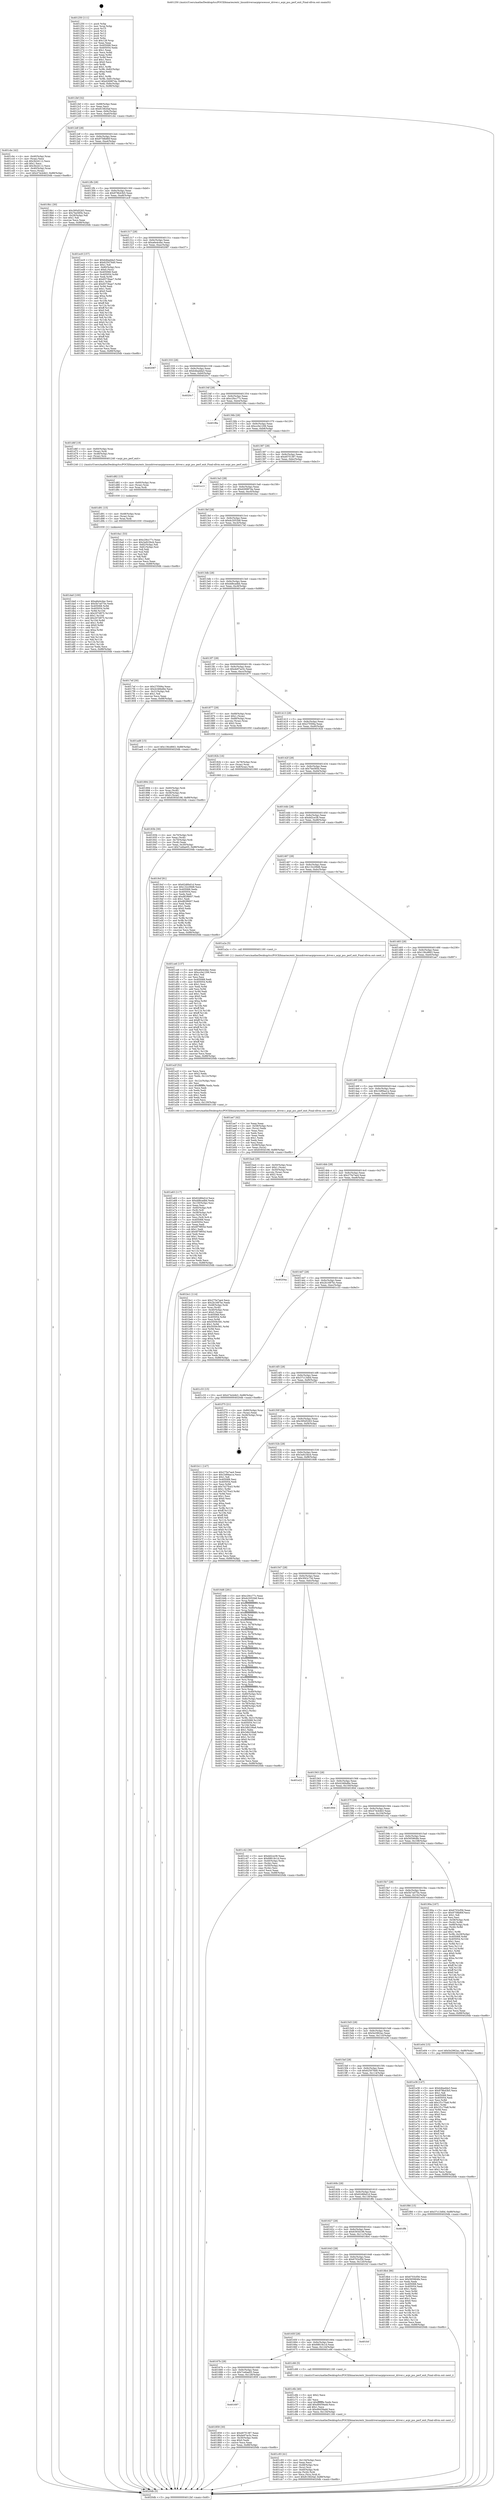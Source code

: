 digraph "0x401250" {
  label = "0x401250 (/mnt/c/Users/mathe/Desktop/tcc/POCII/binaries/extr_linuxdriversacpiprocessor_driver.c_acpi_pss_perf_exit_Final-ollvm.out::main(0))"
  labelloc = "t"
  node[shape=record]

  Entry [label="",width=0.3,height=0.3,shape=circle,fillcolor=black,style=filled]
  "0x4012bf" [label="{
     0x4012bf [32]\l
     | [instrs]\l
     &nbsp;&nbsp;0x4012bf \<+6\>: mov -0x88(%rbp),%eax\l
     &nbsp;&nbsp;0x4012c5 \<+2\>: mov %eax,%ecx\l
     &nbsp;&nbsp;0x4012c7 \<+6\>: sub $0x815820af,%ecx\l
     &nbsp;&nbsp;0x4012cd \<+6\>: mov %eax,-0x9c(%rbp)\l
     &nbsp;&nbsp;0x4012d3 \<+6\>: mov %ecx,-0xa0(%rbp)\l
     &nbsp;&nbsp;0x4012d9 \<+6\>: je 0000000000401cbc \<main+0xa6c\>\l
  }"]
  "0x401cbc" [label="{
     0x401cbc [42]\l
     | [instrs]\l
     &nbsp;&nbsp;0x401cbc \<+4\>: mov -0x40(%rbp),%rax\l
     &nbsp;&nbsp;0x401cc0 \<+2\>: mov (%rax),%ecx\l
     &nbsp;&nbsp;0x401cc2 \<+6\>: sub $0x3b2d112,%ecx\l
     &nbsp;&nbsp;0x401cc8 \<+3\>: add $0x1,%ecx\l
     &nbsp;&nbsp;0x401ccb \<+6\>: add $0x3b2d112,%ecx\l
     &nbsp;&nbsp;0x401cd1 \<+4\>: mov -0x40(%rbp),%rax\l
     &nbsp;&nbsp;0x401cd5 \<+2\>: mov %ecx,(%rax)\l
     &nbsp;&nbsp;0x401cd7 \<+10\>: movl $0x474cb4b3,-0x88(%rbp)\l
     &nbsp;&nbsp;0x401ce1 \<+5\>: jmp 00000000004020db \<main+0xe8b\>\l
  }"]
  "0x4012df" [label="{
     0x4012df [28]\l
     | [instrs]\l
     &nbsp;&nbsp;0x4012df \<+5\>: jmp 00000000004012e4 \<main+0x94\>\l
     &nbsp;&nbsp;0x4012e4 \<+6\>: mov -0x9c(%rbp),%eax\l
     &nbsp;&nbsp;0x4012ea \<+5\>: sub $0x9758b80f,%eax\l
     &nbsp;&nbsp;0x4012ef \<+6\>: mov %eax,-0xa4(%rbp)\l
     &nbsp;&nbsp;0x4012f5 \<+6\>: je 00000000004019b1 \<main+0x761\>\l
  }"]
  Exit [label="",width=0.3,height=0.3,shape=circle,fillcolor=black,style=filled,peripheries=2]
  "0x4019b1" [label="{
     0x4019b1 [30]\l
     | [instrs]\l
     &nbsp;&nbsp;0x4019b1 \<+5\>: mov $0x395d5263,%eax\l
     &nbsp;&nbsp;0x4019b6 \<+5\>: mov $0x7be585b,%ecx\l
     &nbsp;&nbsp;0x4019bb \<+3\>: mov -0x29(%rbp),%dl\l
     &nbsp;&nbsp;0x4019be \<+3\>: test $0x1,%dl\l
     &nbsp;&nbsp;0x4019c1 \<+3\>: cmovne %ecx,%eax\l
     &nbsp;&nbsp;0x4019c4 \<+6\>: mov %eax,-0x88(%rbp)\l
     &nbsp;&nbsp;0x4019ca \<+5\>: jmp 00000000004020db \<main+0xe8b\>\l
  }"]
  "0x4012fb" [label="{
     0x4012fb [28]\l
     | [instrs]\l
     &nbsp;&nbsp;0x4012fb \<+5\>: jmp 0000000000401300 \<main+0xb0\>\l
     &nbsp;&nbsp;0x401300 \<+6\>: mov -0x9c(%rbp),%eax\l
     &nbsp;&nbsp;0x401306 \<+5\>: sub $0x978b43b5,%eax\l
     &nbsp;&nbsp;0x40130b \<+6\>: mov %eax,-0xa8(%rbp)\l
     &nbsp;&nbsp;0x401311 \<+6\>: je 0000000000401ec9 \<main+0xc79\>\l
  }"]
  "0x401da0" [label="{
     0x401da0 [100]\l
     | [instrs]\l
     &nbsp;&nbsp;0x401da0 \<+5\>: mov $0xa6e4cdac,%ecx\l
     &nbsp;&nbsp;0x401da5 \<+5\>: mov $0x5b7a075e,%edx\l
     &nbsp;&nbsp;0x401daa \<+8\>: mov 0x405068,%r8d\l
     &nbsp;&nbsp;0x401db2 \<+8\>: mov 0x405054,%r9d\l
     &nbsp;&nbsp;0x401dba \<+3\>: mov %r8d,%r10d\l
     &nbsp;&nbsp;0x401dbd \<+7\>: sub $0x207d975,%r10d\l
     &nbsp;&nbsp;0x401dc4 \<+4\>: sub $0x1,%r10d\l
     &nbsp;&nbsp;0x401dc8 \<+7\>: add $0x207d975,%r10d\l
     &nbsp;&nbsp;0x401dcf \<+4\>: imul %r10d,%r8d\l
     &nbsp;&nbsp;0x401dd3 \<+4\>: and $0x1,%r8d\l
     &nbsp;&nbsp;0x401dd7 \<+4\>: cmp $0x0,%r8d\l
     &nbsp;&nbsp;0x401ddb \<+4\>: sete %r11b\l
     &nbsp;&nbsp;0x401ddf \<+4\>: cmp $0xa,%r9d\l
     &nbsp;&nbsp;0x401de3 \<+3\>: setl %bl\l
     &nbsp;&nbsp;0x401de6 \<+3\>: mov %r11b,%r14b\l
     &nbsp;&nbsp;0x401de9 \<+3\>: and %bl,%r14b\l
     &nbsp;&nbsp;0x401dec \<+3\>: xor %bl,%r11b\l
     &nbsp;&nbsp;0x401def \<+3\>: or %r11b,%r14b\l
     &nbsp;&nbsp;0x401df2 \<+4\>: test $0x1,%r14b\l
     &nbsp;&nbsp;0x401df6 \<+3\>: cmovne %edx,%ecx\l
     &nbsp;&nbsp;0x401df9 \<+6\>: mov %ecx,-0x88(%rbp)\l
     &nbsp;&nbsp;0x401dff \<+5\>: jmp 00000000004020db \<main+0xe8b\>\l
  }"]
  "0x401ec9" [label="{
     0x401ec9 [157]\l
     | [instrs]\l
     &nbsp;&nbsp;0x401ec9 \<+5\>: mov $0xb4badda3,%eax\l
     &nbsp;&nbsp;0x401ece \<+5\>: mov $0x625076d0,%ecx\l
     &nbsp;&nbsp;0x401ed3 \<+2\>: mov $0x1,%dl\l
     &nbsp;&nbsp;0x401ed5 \<+4\>: mov -0x80(%rbp),%rsi\l
     &nbsp;&nbsp;0x401ed9 \<+6\>: movl $0x0,(%rsi)\l
     &nbsp;&nbsp;0x401edf \<+7\>: mov 0x405068,%edi\l
     &nbsp;&nbsp;0x401ee6 \<+8\>: mov 0x405054,%r8d\l
     &nbsp;&nbsp;0x401eee \<+3\>: mov %edi,%r9d\l
     &nbsp;&nbsp;0x401ef1 \<+7\>: sub $0x6573bae7,%r9d\l
     &nbsp;&nbsp;0x401ef8 \<+4\>: sub $0x1,%r9d\l
     &nbsp;&nbsp;0x401efc \<+7\>: add $0x6573bae7,%r9d\l
     &nbsp;&nbsp;0x401f03 \<+4\>: imul %r9d,%edi\l
     &nbsp;&nbsp;0x401f07 \<+3\>: and $0x1,%edi\l
     &nbsp;&nbsp;0x401f0a \<+3\>: cmp $0x0,%edi\l
     &nbsp;&nbsp;0x401f0d \<+4\>: sete %r10b\l
     &nbsp;&nbsp;0x401f11 \<+4\>: cmp $0xa,%r8d\l
     &nbsp;&nbsp;0x401f15 \<+4\>: setl %r11b\l
     &nbsp;&nbsp;0x401f19 \<+3\>: mov %r10b,%bl\l
     &nbsp;&nbsp;0x401f1c \<+3\>: xor $0xff,%bl\l
     &nbsp;&nbsp;0x401f1f \<+3\>: mov %r11b,%r14b\l
     &nbsp;&nbsp;0x401f22 \<+4\>: xor $0xff,%r14b\l
     &nbsp;&nbsp;0x401f26 \<+3\>: xor $0x0,%dl\l
     &nbsp;&nbsp;0x401f29 \<+3\>: mov %bl,%r15b\l
     &nbsp;&nbsp;0x401f2c \<+4\>: and $0x0,%r15b\l
     &nbsp;&nbsp;0x401f30 \<+3\>: and %dl,%r10b\l
     &nbsp;&nbsp;0x401f33 \<+3\>: mov %r14b,%r12b\l
     &nbsp;&nbsp;0x401f36 \<+4\>: and $0x0,%r12b\l
     &nbsp;&nbsp;0x401f3a \<+3\>: and %dl,%r11b\l
     &nbsp;&nbsp;0x401f3d \<+3\>: or %r10b,%r15b\l
     &nbsp;&nbsp;0x401f40 \<+3\>: or %r11b,%r12b\l
     &nbsp;&nbsp;0x401f43 \<+3\>: xor %r12b,%r15b\l
     &nbsp;&nbsp;0x401f46 \<+3\>: or %r14b,%bl\l
     &nbsp;&nbsp;0x401f49 \<+3\>: xor $0xff,%bl\l
     &nbsp;&nbsp;0x401f4c \<+3\>: or $0x0,%dl\l
     &nbsp;&nbsp;0x401f4f \<+2\>: and %dl,%bl\l
     &nbsp;&nbsp;0x401f51 \<+3\>: or %bl,%r15b\l
     &nbsp;&nbsp;0x401f54 \<+4\>: test $0x1,%r15b\l
     &nbsp;&nbsp;0x401f58 \<+3\>: cmovne %ecx,%eax\l
     &nbsp;&nbsp;0x401f5b \<+6\>: mov %eax,-0x88(%rbp)\l
     &nbsp;&nbsp;0x401f61 \<+5\>: jmp 00000000004020db \<main+0xe8b\>\l
  }"]
  "0x401317" [label="{
     0x401317 [28]\l
     | [instrs]\l
     &nbsp;&nbsp;0x401317 \<+5\>: jmp 000000000040131c \<main+0xcc\>\l
     &nbsp;&nbsp;0x40131c \<+6\>: mov -0x9c(%rbp),%eax\l
     &nbsp;&nbsp;0x401322 \<+5\>: sub $0xa6e4cdac,%eax\l
     &nbsp;&nbsp;0x401327 \<+6\>: mov %eax,-0xac(%rbp)\l
     &nbsp;&nbsp;0x40132d \<+6\>: je 0000000000402087 \<main+0xe37\>\l
  }"]
  "0x401d91" [label="{
     0x401d91 [15]\l
     | [instrs]\l
     &nbsp;&nbsp;0x401d91 \<+4\>: mov -0x48(%rbp),%rax\l
     &nbsp;&nbsp;0x401d95 \<+3\>: mov (%rax),%rax\l
     &nbsp;&nbsp;0x401d98 \<+3\>: mov %rax,%rdi\l
     &nbsp;&nbsp;0x401d9b \<+5\>: call 0000000000401030 \<free@plt\>\l
     | [calls]\l
     &nbsp;&nbsp;0x401030 \{1\} (unknown)\l
  }"]
  "0x402087" [label="{
     0x402087\l
  }", style=dashed]
  "0x401333" [label="{
     0x401333 [28]\l
     | [instrs]\l
     &nbsp;&nbsp;0x401333 \<+5\>: jmp 0000000000401338 \<main+0xe8\>\l
     &nbsp;&nbsp;0x401338 \<+6\>: mov -0x9c(%rbp),%eax\l
     &nbsp;&nbsp;0x40133e \<+5\>: sub $0xb4badda3,%eax\l
     &nbsp;&nbsp;0x401343 \<+6\>: mov %eax,-0xb0(%rbp)\l
     &nbsp;&nbsp;0x401349 \<+6\>: je 00000000004020c7 \<main+0xe77\>\l
  }"]
  "0x401d82" [label="{
     0x401d82 [15]\l
     | [instrs]\l
     &nbsp;&nbsp;0x401d82 \<+4\>: mov -0x60(%rbp),%rax\l
     &nbsp;&nbsp;0x401d86 \<+3\>: mov (%rax),%rax\l
     &nbsp;&nbsp;0x401d89 \<+3\>: mov %rax,%rdi\l
     &nbsp;&nbsp;0x401d8c \<+5\>: call 0000000000401030 \<free@plt\>\l
     | [calls]\l
     &nbsp;&nbsp;0x401030 \{1\} (unknown)\l
  }"]
  "0x4020c7" [label="{
     0x4020c7\l
  }", style=dashed]
  "0x40134f" [label="{
     0x40134f [28]\l
     | [instrs]\l
     &nbsp;&nbsp;0x40134f \<+5\>: jmp 0000000000401354 \<main+0x104\>\l
     &nbsp;&nbsp;0x401354 \<+6\>: mov -0x9c(%rbp),%eax\l
     &nbsp;&nbsp;0x40135a \<+5\>: sub $0xc29cc77c,%eax\l
     &nbsp;&nbsp;0x40135f \<+6\>: mov %eax,-0xb4(%rbp)\l
     &nbsp;&nbsp;0x401365 \<+6\>: je 0000000000401f8a \<main+0xd3a\>\l
  }"]
  "0x401c93" [label="{
     0x401c93 [41]\l
     | [instrs]\l
     &nbsp;&nbsp;0x401c93 \<+6\>: mov -0x134(%rbp),%ecx\l
     &nbsp;&nbsp;0x401c99 \<+3\>: imul %eax,%ecx\l
     &nbsp;&nbsp;0x401c9c \<+4\>: mov -0x48(%rbp),%rsi\l
     &nbsp;&nbsp;0x401ca0 \<+3\>: mov (%rsi),%rsi\l
     &nbsp;&nbsp;0x401ca3 \<+4\>: mov -0x40(%rbp),%rdi\l
     &nbsp;&nbsp;0x401ca7 \<+3\>: movslq (%rdi),%rdi\l
     &nbsp;&nbsp;0x401caa \<+3\>: mov %ecx,(%rsi,%rdi,4)\l
     &nbsp;&nbsp;0x401cad \<+10\>: movl $0x815820af,-0x88(%rbp)\l
     &nbsp;&nbsp;0x401cb7 \<+5\>: jmp 00000000004020db \<main+0xe8b\>\l
  }"]
  "0x401f8a" [label="{
     0x401f8a\l
  }", style=dashed]
  "0x40136b" [label="{
     0x40136b [28]\l
     | [instrs]\l
     &nbsp;&nbsp;0x40136b \<+5\>: jmp 0000000000401370 \<main+0x120\>\l
     &nbsp;&nbsp;0x401370 \<+6\>: mov -0x9c(%rbp),%eax\l
     &nbsp;&nbsp;0x401376 \<+5\>: sub $0xcc0e1206,%eax\l
     &nbsp;&nbsp;0x40137b \<+6\>: mov %eax,-0xb8(%rbp)\l
     &nbsp;&nbsp;0x401381 \<+6\>: je 0000000000401d6f \<main+0xb1f\>\l
  }"]
  "0x401c6b" [label="{
     0x401c6b [40]\l
     | [instrs]\l
     &nbsp;&nbsp;0x401c6b \<+5\>: mov $0x2,%ecx\l
     &nbsp;&nbsp;0x401c70 \<+1\>: cltd\l
     &nbsp;&nbsp;0x401c71 \<+2\>: idiv %ecx\l
     &nbsp;&nbsp;0x401c73 \<+6\>: imul $0xfffffffe,%edx,%ecx\l
     &nbsp;&nbsp;0x401c79 \<+6\>: add $0xd9459add,%ecx\l
     &nbsp;&nbsp;0x401c7f \<+3\>: add $0x1,%ecx\l
     &nbsp;&nbsp;0x401c82 \<+6\>: sub $0xd9459add,%ecx\l
     &nbsp;&nbsp;0x401c88 \<+6\>: mov %ecx,-0x134(%rbp)\l
     &nbsp;&nbsp;0x401c8e \<+5\>: call 0000000000401160 \<next_i\>\l
     | [calls]\l
     &nbsp;&nbsp;0x401160 \{1\} (/mnt/c/Users/mathe/Desktop/tcc/POCII/binaries/extr_linuxdriversacpiprocessor_driver.c_acpi_pss_perf_exit_Final-ollvm.out::next_i)\l
  }"]
  "0x401d6f" [label="{
     0x401d6f [19]\l
     | [instrs]\l
     &nbsp;&nbsp;0x401d6f \<+4\>: mov -0x60(%rbp),%rax\l
     &nbsp;&nbsp;0x401d73 \<+3\>: mov (%rax),%rdi\l
     &nbsp;&nbsp;0x401d76 \<+4\>: mov -0x48(%rbp),%rax\l
     &nbsp;&nbsp;0x401d7a \<+3\>: mov (%rax),%rsi\l
     &nbsp;&nbsp;0x401d7d \<+5\>: call 0000000000401240 \<acpi_pss_perf_exit\>\l
     | [calls]\l
     &nbsp;&nbsp;0x401240 \{1\} (/mnt/c/Users/mathe/Desktop/tcc/POCII/binaries/extr_linuxdriversacpiprocessor_driver.c_acpi_pss_perf_exit_Final-ollvm.out::acpi_pss_perf_exit)\l
  }"]
  "0x401387" [label="{
     0x401387 [28]\l
     | [instrs]\l
     &nbsp;&nbsp;0x401387 \<+5\>: jmp 000000000040138c \<main+0x13c\>\l
     &nbsp;&nbsp;0x40138c \<+6\>: mov -0x9c(%rbp),%eax\l
     &nbsp;&nbsp;0x401392 \<+5\>: sub $0xd07f1387,%eax\l
     &nbsp;&nbsp;0x401397 \<+6\>: mov %eax,-0xbc(%rbp)\l
     &nbsp;&nbsp;0x40139d \<+6\>: je 0000000000401e13 \<main+0xbc3\>\l
  }"]
  "0x401bc1" [label="{
     0x401bc1 [114]\l
     | [instrs]\l
     &nbsp;&nbsp;0x401bc1 \<+5\>: mov $0x275e7ae4,%ecx\l
     &nbsp;&nbsp;0x401bc6 \<+5\>: mov $0x2b1687bc,%edx\l
     &nbsp;&nbsp;0x401bcb \<+4\>: mov -0x48(%rbp),%rdi\l
     &nbsp;&nbsp;0x401bcf \<+3\>: mov %rax,(%rdi)\l
     &nbsp;&nbsp;0x401bd2 \<+4\>: mov -0x40(%rbp),%rax\l
     &nbsp;&nbsp;0x401bd6 \<+6\>: movl $0x0,(%rax)\l
     &nbsp;&nbsp;0x401bdc \<+7\>: mov 0x405068,%esi\l
     &nbsp;&nbsp;0x401be3 \<+8\>: mov 0x405054,%r8d\l
     &nbsp;&nbsp;0x401beb \<+3\>: mov %esi,%r9d\l
     &nbsp;&nbsp;0x401bee \<+7\>: sub $0x5059c581,%r9d\l
     &nbsp;&nbsp;0x401bf5 \<+4\>: sub $0x1,%r9d\l
     &nbsp;&nbsp;0x401bf9 \<+7\>: add $0x5059c581,%r9d\l
     &nbsp;&nbsp;0x401c00 \<+4\>: imul %r9d,%esi\l
     &nbsp;&nbsp;0x401c04 \<+3\>: and $0x1,%esi\l
     &nbsp;&nbsp;0x401c07 \<+3\>: cmp $0x0,%esi\l
     &nbsp;&nbsp;0x401c0a \<+4\>: sete %r10b\l
     &nbsp;&nbsp;0x401c0e \<+4\>: cmp $0xa,%r8d\l
     &nbsp;&nbsp;0x401c12 \<+4\>: setl %r11b\l
     &nbsp;&nbsp;0x401c16 \<+3\>: mov %r10b,%bl\l
     &nbsp;&nbsp;0x401c19 \<+3\>: and %r11b,%bl\l
     &nbsp;&nbsp;0x401c1c \<+3\>: xor %r11b,%r10b\l
     &nbsp;&nbsp;0x401c1f \<+3\>: or %r10b,%bl\l
     &nbsp;&nbsp;0x401c22 \<+3\>: test $0x1,%bl\l
     &nbsp;&nbsp;0x401c25 \<+3\>: cmovne %edx,%ecx\l
     &nbsp;&nbsp;0x401c28 \<+6\>: mov %ecx,-0x88(%rbp)\l
     &nbsp;&nbsp;0x401c2e \<+5\>: jmp 00000000004020db \<main+0xe8b\>\l
  }"]
  "0x401e13" [label="{
     0x401e13\l
  }", style=dashed]
  "0x4013a3" [label="{
     0x4013a3 [28]\l
     | [instrs]\l
     &nbsp;&nbsp;0x4013a3 \<+5\>: jmp 00000000004013a8 \<main+0x158\>\l
     &nbsp;&nbsp;0x4013a8 \<+6\>: mov -0x9c(%rbp),%eax\l
     &nbsp;&nbsp;0x4013ae \<+5\>: sub $0xd26987da,%eax\l
     &nbsp;&nbsp;0x4013b3 \<+6\>: mov %eax,-0xc0(%rbp)\l
     &nbsp;&nbsp;0x4013b9 \<+6\>: je 00000000004016a1 \<main+0x451\>\l
  }"]
  "0x401a63" [label="{
     0x401a63 [117]\l
     | [instrs]\l
     &nbsp;&nbsp;0x401a63 \<+5\>: mov $0x62d6bd1d,%ecx\l
     &nbsp;&nbsp;0x401a68 \<+5\>: mov $0xdd8cadbb,%edx\l
     &nbsp;&nbsp;0x401a6d \<+6\>: mov -0x130(%rbp),%esi\l
     &nbsp;&nbsp;0x401a73 \<+3\>: imul %eax,%esi\l
     &nbsp;&nbsp;0x401a76 \<+4\>: mov -0x60(%rbp),%r8\l
     &nbsp;&nbsp;0x401a7a \<+3\>: mov (%r8),%r8\l
     &nbsp;&nbsp;0x401a7d \<+4\>: mov -0x58(%rbp),%r9\l
     &nbsp;&nbsp;0x401a81 \<+3\>: movslq (%r9),%r9\l
     &nbsp;&nbsp;0x401a84 \<+4\>: mov %esi,(%r8,%r9,4)\l
     &nbsp;&nbsp;0x401a88 \<+7\>: mov 0x405068,%eax\l
     &nbsp;&nbsp;0x401a8f \<+7\>: mov 0x405054,%esi\l
     &nbsp;&nbsp;0x401a96 \<+2\>: mov %eax,%edi\l
     &nbsp;&nbsp;0x401a98 \<+6\>: sub $0x6f79f05d,%edi\l
     &nbsp;&nbsp;0x401a9e \<+3\>: sub $0x1,%edi\l
     &nbsp;&nbsp;0x401aa1 \<+6\>: add $0x6f79f05d,%edi\l
     &nbsp;&nbsp;0x401aa7 \<+3\>: imul %edi,%eax\l
     &nbsp;&nbsp;0x401aaa \<+3\>: and $0x1,%eax\l
     &nbsp;&nbsp;0x401aad \<+3\>: cmp $0x0,%eax\l
     &nbsp;&nbsp;0x401ab0 \<+4\>: sete %r10b\l
     &nbsp;&nbsp;0x401ab4 \<+3\>: cmp $0xa,%esi\l
     &nbsp;&nbsp;0x401ab7 \<+4\>: setl %r11b\l
     &nbsp;&nbsp;0x401abb \<+3\>: mov %r10b,%bl\l
     &nbsp;&nbsp;0x401abe \<+3\>: and %r11b,%bl\l
     &nbsp;&nbsp;0x401ac1 \<+3\>: xor %r11b,%r10b\l
     &nbsp;&nbsp;0x401ac4 \<+3\>: or %r10b,%bl\l
     &nbsp;&nbsp;0x401ac7 \<+3\>: test $0x1,%bl\l
     &nbsp;&nbsp;0x401aca \<+3\>: cmovne %edx,%ecx\l
     &nbsp;&nbsp;0x401acd \<+6\>: mov %ecx,-0x88(%rbp)\l
     &nbsp;&nbsp;0x401ad3 \<+5\>: jmp 00000000004020db \<main+0xe8b\>\l
  }"]
  "0x4016a1" [label="{
     0x4016a1 [53]\l
     | [instrs]\l
     &nbsp;&nbsp;0x4016a1 \<+5\>: mov $0xc29cc77c,%eax\l
     &nbsp;&nbsp;0x4016a6 \<+5\>: mov $0x3a923bcb,%ecx\l
     &nbsp;&nbsp;0x4016ab \<+6\>: mov -0x82(%rbp),%dl\l
     &nbsp;&nbsp;0x4016b1 \<+7\>: mov -0x81(%rbp),%sil\l
     &nbsp;&nbsp;0x4016b8 \<+3\>: mov %dl,%dil\l
     &nbsp;&nbsp;0x4016bb \<+3\>: and %sil,%dil\l
     &nbsp;&nbsp;0x4016be \<+3\>: xor %sil,%dl\l
     &nbsp;&nbsp;0x4016c1 \<+3\>: or %dl,%dil\l
     &nbsp;&nbsp;0x4016c4 \<+4\>: test $0x1,%dil\l
     &nbsp;&nbsp;0x4016c8 \<+3\>: cmovne %ecx,%eax\l
     &nbsp;&nbsp;0x4016cb \<+6\>: mov %eax,-0x88(%rbp)\l
     &nbsp;&nbsp;0x4016d1 \<+5\>: jmp 00000000004020db \<main+0xe8b\>\l
  }"]
  "0x4013bf" [label="{
     0x4013bf [28]\l
     | [instrs]\l
     &nbsp;&nbsp;0x4013bf \<+5\>: jmp 00000000004013c4 \<main+0x174\>\l
     &nbsp;&nbsp;0x4013c4 \<+6\>: mov -0x9c(%rbp),%eax\l
     &nbsp;&nbsp;0x4013ca \<+5\>: sub $0xdc2052b8,%eax\l
     &nbsp;&nbsp;0x4013cf \<+6\>: mov %eax,-0xc4(%rbp)\l
     &nbsp;&nbsp;0x4013d5 \<+6\>: je 00000000004017ef \<main+0x59f\>\l
  }"]
  "0x4020db" [label="{
     0x4020db [5]\l
     | [instrs]\l
     &nbsp;&nbsp;0x4020db \<+5\>: jmp 00000000004012bf \<main+0x6f\>\l
  }"]
  "0x401250" [label="{
     0x401250 [111]\l
     | [instrs]\l
     &nbsp;&nbsp;0x401250 \<+1\>: push %rbp\l
     &nbsp;&nbsp;0x401251 \<+3\>: mov %rsp,%rbp\l
     &nbsp;&nbsp;0x401254 \<+2\>: push %r15\l
     &nbsp;&nbsp;0x401256 \<+2\>: push %r14\l
     &nbsp;&nbsp;0x401258 \<+2\>: push %r13\l
     &nbsp;&nbsp;0x40125a \<+2\>: push %r12\l
     &nbsp;&nbsp;0x40125c \<+1\>: push %rbx\l
     &nbsp;&nbsp;0x40125d \<+7\>: sub $0x128,%rsp\l
     &nbsp;&nbsp;0x401264 \<+2\>: xor %eax,%eax\l
     &nbsp;&nbsp;0x401266 \<+7\>: mov 0x405068,%ecx\l
     &nbsp;&nbsp;0x40126d \<+7\>: mov 0x405054,%edx\l
     &nbsp;&nbsp;0x401274 \<+3\>: sub $0x1,%eax\l
     &nbsp;&nbsp;0x401277 \<+3\>: mov %ecx,%r8d\l
     &nbsp;&nbsp;0x40127a \<+3\>: add %eax,%r8d\l
     &nbsp;&nbsp;0x40127d \<+4\>: imul %r8d,%ecx\l
     &nbsp;&nbsp;0x401281 \<+3\>: and $0x1,%ecx\l
     &nbsp;&nbsp;0x401284 \<+3\>: cmp $0x0,%ecx\l
     &nbsp;&nbsp;0x401287 \<+4\>: sete %r9b\l
     &nbsp;&nbsp;0x40128b \<+4\>: and $0x1,%r9b\l
     &nbsp;&nbsp;0x40128f \<+7\>: mov %r9b,-0x82(%rbp)\l
     &nbsp;&nbsp;0x401296 \<+3\>: cmp $0xa,%edx\l
     &nbsp;&nbsp;0x401299 \<+4\>: setl %r9b\l
     &nbsp;&nbsp;0x40129d \<+4\>: and $0x1,%r9b\l
     &nbsp;&nbsp;0x4012a1 \<+7\>: mov %r9b,-0x81(%rbp)\l
     &nbsp;&nbsp;0x4012a8 \<+10\>: movl $0xd26987da,-0x88(%rbp)\l
     &nbsp;&nbsp;0x4012b2 \<+6\>: mov %edi,-0x8c(%rbp)\l
     &nbsp;&nbsp;0x4012b8 \<+7\>: mov %rsi,-0x98(%rbp)\l
  }"]
  "0x401a2f" [label="{
     0x401a2f [52]\l
     | [instrs]\l
     &nbsp;&nbsp;0x401a2f \<+2\>: xor %ecx,%ecx\l
     &nbsp;&nbsp;0x401a31 \<+5\>: mov $0x2,%edx\l
     &nbsp;&nbsp;0x401a36 \<+6\>: mov %edx,-0x12c(%rbp)\l
     &nbsp;&nbsp;0x401a3c \<+1\>: cltd\l
     &nbsp;&nbsp;0x401a3d \<+6\>: mov -0x12c(%rbp),%esi\l
     &nbsp;&nbsp;0x401a43 \<+2\>: idiv %esi\l
     &nbsp;&nbsp;0x401a45 \<+6\>: imul $0xfffffffe,%edx,%edx\l
     &nbsp;&nbsp;0x401a4b \<+2\>: mov %ecx,%edi\l
     &nbsp;&nbsp;0x401a4d \<+2\>: sub %edx,%edi\l
     &nbsp;&nbsp;0x401a4f \<+2\>: mov %ecx,%edx\l
     &nbsp;&nbsp;0x401a51 \<+3\>: sub $0x1,%edx\l
     &nbsp;&nbsp;0x401a54 \<+2\>: add %edx,%edi\l
     &nbsp;&nbsp;0x401a56 \<+2\>: sub %edi,%ecx\l
     &nbsp;&nbsp;0x401a58 \<+6\>: mov %ecx,-0x130(%rbp)\l
     &nbsp;&nbsp;0x401a5e \<+5\>: call 0000000000401160 \<next_i\>\l
     | [calls]\l
     &nbsp;&nbsp;0x401160 \{1\} (/mnt/c/Users/mathe/Desktop/tcc/POCII/binaries/extr_linuxdriversacpiprocessor_driver.c_acpi_pss_perf_exit_Final-ollvm.out::next_i)\l
  }"]
  "0x4017ef" [label="{
     0x4017ef [30]\l
     | [instrs]\l
     &nbsp;&nbsp;0x4017ef \<+5\>: mov $0x27f306a,%eax\l
     &nbsp;&nbsp;0x4017f4 \<+5\>: mov $0x4246bd6e,%ecx\l
     &nbsp;&nbsp;0x4017f9 \<+3\>: mov -0x31(%rbp),%dl\l
     &nbsp;&nbsp;0x4017fc \<+3\>: test $0x1,%dl\l
     &nbsp;&nbsp;0x4017ff \<+3\>: cmovne %ecx,%eax\l
     &nbsp;&nbsp;0x401802 \<+6\>: mov %eax,-0x88(%rbp)\l
     &nbsp;&nbsp;0x401808 \<+5\>: jmp 00000000004020db \<main+0xe8b\>\l
  }"]
  "0x4013db" [label="{
     0x4013db [28]\l
     | [instrs]\l
     &nbsp;&nbsp;0x4013db \<+5\>: jmp 00000000004013e0 \<main+0x190\>\l
     &nbsp;&nbsp;0x4013e0 \<+6\>: mov -0x9c(%rbp),%eax\l
     &nbsp;&nbsp;0x4013e6 \<+5\>: sub $0xdd8cadbb,%eax\l
     &nbsp;&nbsp;0x4013eb \<+6\>: mov %eax,-0xc8(%rbp)\l
     &nbsp;&nbsp;0x4013f1 \<+6\>: je 0000000000401ad8 \<main+0x888\>\l
  }"]
  "0x401894" [label="{
     0x401894 [32]\l
     | [instrs]\l
     &nbsp;&nbsp;0x401894 \<+4\>: mov -0x60(%rbp),%rdi\l
     &nbsp;&nbsp;0x401898 \<+3\>: mov %rax,(%rdi)\l
     &nbsp;&nbsp;0x40189b \<+4\>: mov -0x58(%rbp),%rax\l
     &nbsp;&nbsp;0x40189f \<+6\>: movl $0x0,(%rax)\l
     &nbsp;&nbsp;0x4018a5 \<+10\>: movl $0x6393d196,-0x88(%rbp)\l
     &nbsp;&nbsp;0x4018af \<+5\>: jmp 00000000004020db \<main+0xe8b\>\l
  }"]
  "0x401ad8" [label="{
     0x401ad8 [15]\l
     | [instrs]\l
     &nbsp;&nbsp;0x401ad8 \<+10\>: movl $0x136cd663,-0x88(%rbp)\l
     &nbsp;&nbsp;0x401ae2 \<+5\>: jmp 00000000004020db \<main+0xe8b\>\l
  }"]
  "0x4013f7" [label="{
     0x4013f7 [28]\l
     | [instrs]\l
     &nbsp;&nbsp;0x4013f7 \<+5\>: jmp 00000000004013fc \<main+0x1ac\>\l
     &nbsp;&nbsp;0x4013fc \<+6\>: mov -0x9c(%rbp),%eax\l
     &nbsp;&nbsp;0x401402 \<+5\>: sub $0xde97ac5c,%eax\l
     &nbsp;&nbsp;0x401407 \<+6\>: mov %eax,-0xcc(%rbp)\l
     &nbsp;&nbsp;0x40140d \<+6\>: je 0000000000401877 \<main+0x627\>\l
  }"]
  "0x401697" [label="{
     0x401697\l
  }", style=dashed]
  "0x401877" [label="{
     0x401877 [29]\l
     | [instrs]\l
     &nbsp;&nbsp;0x401877 \<+4\>: mov -0x68(%rbp),%rax\l
     &nbsp;&nbsp;0x40187b \<+6\>: movl $0x1,(%rax)\l
     &nbsp;&nbsp;0x401881 \<+4\>: mov -0x68(%rbp),%rax\l
     &nbsp;&nbsp;0x401885 \<+3\>: movslq (%rax),%rax\l
     &nbsp;&nbsp;0x401888 \<+4\>: shl $0x2,%rax\l
     &nbsp;&nbsp;0x40188c \<+3\>: mov %rax,%rdi\l
     &nbsp;&nbsp;0x40188f \<+5\>: call 0000000000401050 \<malloc@plt\>\l
     | [calls]\l
     &nbsp;&nbsp;0x401050 \{1\} (unknown)\l
  }"]
  "0x401413" [label="{
     0x401413 [28]\l
     | [instrs]\l
     &nbsp;&nbsp;0x401413 \<+5\>: jmp 0000000000401418 \<main+0x1c8\>\l
     &nbsp;&nbsp;0x401418 \<+6\>: mov -0x9c(%rbp),%eax\l
     &nbsp;&nbsp;0x40141e \<+5\>: sub $0x27f306a,%eax\l
     &nbsp;&nbsp;0x401423 \<+6\>: mov %eax,-0xd0(%rbp)\l
     &nbsp;&nbsp;0x401429 \<+6\>: je 000000000040182b \<main+0x5db\>\l
  }"]
  "0x401859" [label="{
     0x401859 [30]\l
     | [instrs]\l
     &nbsp;&nbsp;0x401859 \<+5\>: mov $0xd07f1387,%eax\l
     &nbsp;&nbsp;0x40185e \<+5\>: mov $0xde97ac5c,%ecx\l
     &nbsp;&nbsp;0x401863 \<+3\>: mov -0x30(%rbp),%edx\l
     &nbsp;&nbsp;0x401866 \<+3\>: cmp $0x0,%edx\l
     &nbsp;&nbsp;0x401869 \<+3\>: cmove %ecx,%eax\l
     &nbsp;&nbsp;0x40186c \<+6\>: mov %eax,-0x88(%rbp)\l
     &nbsp;&nbsp;0x401872 \<+5\>: jmp 00000000004020db \<main+0xe8b\>\l
  }"]
  "0x40182b" [label="{
     0x40182b [16]\l
     | [instrs]\l
     &nbsp;&nbsp;0x40182b \<+4\>: mov -0x78(%rbp),%rax\l
     &nbsp;&nbsp;0x40182f \<+3\>: mov (%rax),%rax\l
     &nbsp;&nbsp;0x401832 \<+4\>: mov 0x8(%rax),%rdi\l
     &nbsp;&nbsp;0x401836 \<+5\>: call 0000000000401060 \<atoi@plt\>\l
     | [calls]\l
     &nbsp;&nbsp;0x401060 \{1\} (unknown)\l
  }"]
  "0x40142f" [label="{
     0x40142f [28]\l
     | [instrs]\l
     &nbsp;&nbsp;0x40142f \<+5\>: jmp 0000000000401434 \<main+0x1e4\>\l
     &nbsp;&nbsp;0x401434 \<+6\>: mov -0x9c(%rbp),%eax\l
     &nbsp;&nbsp;0x40143a \<+5\>: sub $0x7be585b,%eax\l
     &nbsp;&nbsp;0x40143f \<+6\>: mov %eax,-0xd4(%rbp)\l
     &nbsp;&nbsp;0x401445 \<+6\>: je 00000000004019cf \<main+0x77f\>\l
  }"]
  "0x40167b" [label="{
     0x40167b [28]\l
     | [instrs]\l
     &nbsp;&nbsp;0x40167b \<+5\>: jmp 0000000000401680 \<main+0x430\>\l
     &nbsp;&nbsp;0x401680 \<+6\>: mov -0x9c(%rbp),%eax\l
     &nbsp;&nbsp;0x401686 \<+5\>: sub $0x7ce6ae05,%eax\l
     &nbsp;&nbsp;0x40168b \<+6\>: mov %eax,-0x128(%rbp)\l
     &nbsp;&nbsp;0x401691 \<+6\>: je 0000000000401859 \<main+0x609\>\l
  }"]
  "0x4019cf" [label="{
     0x4019cf [91]\l
     | [instrs]\l
     &nbsp;&nbsp;0x4019cf \<+5\>: mov $0x62d6bd1d,%eax\l
     &nbsp;&nbsp;0x4019d4 \<+5\>: mov $0x132c09d8,%ecx\l
     &nbsp;&nbsp;0x4019d9 \<+7\>: mov 0x405068,%edx\l
     &nbsp;&nbsp;0x4019e0 \<+7\>: mov 0x405054,%esi\l
     &nbsp;&nbsp;0x4019e7 \<+2\>: mov %edx,%edi\l
     &nbsp;&nbsp;0x4019e9 \<+6\>: add $0xd82f6607,%edi\l
     &nbsp;&nbsp;0x4019ef \<+3\>: sub $0x1,%edi\l
     &nbsp;&nbsp;0x4019f2 \<+6\>: sub $0xd82f6607,%edi\l
     &nbsp;&nbsp;0x4019f8 \<+3\>: imul %edi,%edx\l
     &nbsp;&nbsp;0x4019fb \<+3\>: and $0x1,%edx\l
     &nbsp;&nbsp;0x4019fe \<+3\>: cmp $0x0,%edx\l
     &nbsp;&nbsp;0x401a01 \<+4\>: sete %r8b\l
     &nbsp;&nbsp;0x401a05 \<+3\>: cmp $0xa,%esi\l
     &nbsp;&nbsp;0x401a08 \<+4\>: setl %r9b\l
     &nbsp;&nbsp;0x401a0c \<+3\>: mov %r8b,%r10b\l
     &nbsp;&nbsp;0x401a0f \<+3\>: and %r9b,%r10b\l
     &nbsp;&nbsp;0x401a12 \<+3\>: xor %r9b,%r8b\l
     &nbsp;&nbsp;0x401a15 \<+3\>: or %r8b,%r10b\l
     &nbsp;&nbsp;0x401a18 \<+4\>: test $0x1,%r10b\l
     &nbsp;&nbsp;0x401a1c \<+3\>: cmovne %ecx,%eax\l
     &nbsp;&nbsp;0x401a1f \<+6\>: mov %eax,-0x88(%rbp)\l
     &nbsp;&nbsp;0x401a25 \<+5\>: jmp 00000000004020db \<main+0xe8b\>\l
  }"]
  "0x40144b" [label="{
     0x40144b [28]\l
     | [instrs]\l
     &nbsp;&nbsp;0x40144b \<+5\>: jmp 0000000000401450 \<main+0x200\>\l
     &nbsp;&nbsp;0x401450 \<+6\>: mov -0x9c(%rbp),%eax\l
     &nbsp;&nbsp;0x401456 \<+5\>: sub $0xdd2ce38,%eax\l
     &nbsp;&nbsp;0x40145b \<+6\>: mov %eax,-0xd8(%rbp)\l
     &nbsp;&nbsp;0x401461 \<+6\>: je 0000000000401ce6 \<main+0xa96\>\l
  }"]
  "0x401c66" [label="{
     0x401c66 [5]\l
     | [instrs]\l
     &nbsp;&nbsp;0x401c66 \<+5\>: call 0000000000401160 \<next_i\>\l
     | [calls]\l
     &nbsp;&nbsp;0x401160 \{1\} (/mnt/c/Users/mathe/Desktop/tcc/POCII/binaries/extr_linuxdriversacpiprocessor_driver.c_acpi_pss_perf_exit_Final-ollvm.out::next_i)\l
  }"]
  "0x401ce6" [label="{
     0x401ce6 [137]\l
     | [instrs]\l
     &nbsp;&nbsp;0x401ce6 \<+5\>: mov $0xa6e4cdac,%eax\l
     &nbsp;&nbsp;0x401ceb \<+5\>: mov $0xcc0e1206,%ecx\l
     &nbsp;&nbsp;0x401cf0 \<+2\>: mov $0x1,%dl\l
     &nbsp;&nbsp;0x401cf2 \<+2\>: xor %esi,%esi\l
     &nbsp;&nbsp;0x401cf4 \<+7\>: mov 0x405068,%edi\l
     &nbsp;&nbsp;0x401cfb \<+8\>: mov 0x405054,%r8d\l
     &nbsp;&nbsp;0x401d03 \<+3\>: sub $0x1,%esi\l
     &nbsp;&nbsp;0x401d06 \<+3\>: mov %edi,%r9d\l
     &nbsp;&nbsp;0x401d09 \<+3\>: add %esi,%r9d\l
     &nbsp;&nbsp;0x401d0c \<+4\>: imul %r9d,%edi\l
     &nbsp;&nbsp;0x401d10 \<+3\>: and $0x1,%edi\l
     &nbsp;&nbsp;0x401d13 \<+3\>: cmp $0x0,%edi\l
     &nbsp;&nbsp;0x401d16 \<+4\>: sete %r10b\l
     &nbsp;&nbsp;0x401d1a \<+4\>: cmp $0xa,%r8d\l
     &nbsp;&nbsp;0x401d1e \<+4\>: setl %r11b\l
     &nbsp;&nbsp;0x401d22 \<+3\>: mov %r10b,%bl\l
     &nbsp;&nbsp;0x401d25 \<+3\>: xor $0xff,%bl\l
     &nbsp;&nbsp;0x401d28 \<+3\>: mov %r11b,%r14b\l
     &nbsp;&nbsp;0x401d2b \<+4\>: xor $0xff,%r14b\l
     &nbsp;&nbsp;0x401d2f \<+3\>: xor $0x1,%dl\l
     &nbsp;&nbsp;0x401d32 \<+3\>: mov %bl,%r15b\l
     &nbsp;&nbsp;0x401d35 \<+4\>: and $0xff,%r15b\l
     &nbsp;&nbsp;0x401d39 \<+3\>: and %dl,%r10b\l
     &nbsp;&nbsp;0x401d3c \<+3\>: mov %r14b,%r12b\l
     &nbsp;&nbsp;0x401d3f \<+4\>: and $0xff,%r12b\l
     &nbsp;&nbsp;0x401d43 \<+3\>: and %dl,%r11b\l
     &nbsp;&nbsp;0x401d46 \<+3\>: or %r10b,%r15b\l
     &nbsp;&nbsp;0x401d49 \<+3\>: or %r11b,%r12b\l
     &nbsp;&nbsp;0x401d4c \<+3\>: xor %r12b,%r15b\l
     &nbsp;&nbsp;0x401d4f \<+3\>: or %r14b,%bl\l
     &nbsp;&nbsp;0x401d52 \<+3\>: xor $0xff,%bl\l
     &nbsp;&nbsp;0x401d55 \<+3\>: or $0x1,%dl\l
     &nbsp;&nbsp;0x401d58 \<+2\>: and %dl,%bl\l
     &nbsp;&nbsp;0x401d5a \<+3\>: or %bl,%r15b\l
     &nbsp;&nbsp;0x401d5d \<+4\>: test $0x1,%r15b\l
     &nbsp;&nbsp;0x401d61 \<+3\>: cmovne %ecx,%eax\l
     &nbsp;&nbsp;0x401d64 \<+6\>: mov %eax,-0x88(%rbp)\l
     &nbsp;&nbsp;0x401d6a \<+5\>: jmp 00000000004020db \<main+0xe8b\>\l
  }"]
  "0x401467" [label="{
     0x401467 [28]\l
     | [instrs]\l
     &nbsp;&nbsp;0x401467 \<+5\>: jmp 000000000040146c \<main+0x21c\>\l
     &nbsp;&nbsp;0x40146c \<+6\>: mov -0x9c(%rbp),%eax\l
     &nbsp;&nbsp;0x401472 \<+5\>: sub $0x132c09d8,%eax\l
     &nbsp;&nbsp;0x401477 \<+6\>: mov %eax,-0xdc(%rbp)\l
     &nbsp;&nbsp;0x40147d \<+6\>: je 0000000000401a2a \<main+0x7da\>\l
  }"]
  "0x40165f" [label="{
     0x40165f [28]\l
     | [instrs]\l
     &nbsp;&nbsp;0x40165f \<+5\>: jmp 0000000000401664 \<main+0x414\>\l
     &nbsp;&nbsp;0x401664 \<+6\>: mov -0x9c(%rbp),%eax\l
     &nbsp;&nbsp;0x40166a \<+5\>: sub $0x68619c1d,%eax\l
     &nbsp;&nbsp;0x40166f \<+6\>: mov %eax,-0x124(%rbp)\l
     &nbsp;&nbsp;0x401675 \<+6\>: je 0000000000401c66 \<main+0xa16\>\l
  }"]
  "0x401a2a" [label="{
     0x401a2a [5]\l
     | [instrs]\l
     &nbsp;&nbsp;0x401a2a \<+5\>: call 0000000000401160 \<next_i\>\l
     | [calls]\l
     &nbsp;&nbsp;0x401160 \{1\} (/mnt/c/Users/mathe/Desktop/tcc/POCII/binaries/extr_linuxdriversacpiprocessor_driver.c_acpi_pss_perf_exit_Final-ollvm.out::next_i)\l
  }"]
  "0x401483" [label="{
     0x401483 [28]\l
     | [instrs]\l
     &nbsp;&nbsp;0x401483 \<+5\>: jmp 0000000000401488 \<main+0x238\>\l
     &nbsp;&nbsp;0x401488 \<+6\>: mov -0x9c(%rbp),%eax\l
     &nbsp;&nbsp;0x40148e \<+5\>: sub $0x136cd663,%eax\l
     &nbsp;&nbsp;0x401493 \<+6\>: mov %eax,-0xe0(%rbp)\l
     &nbsp;&nbsp;0x401499 \<+6\>: je 0000000000401ae7 \<main+0x897\>\l
  }"]
  "0x401fcf" [label="{
     0x401fcf\l
  }", style=dashed]
  "0x401ae7" [label="{
     0x401ae7 [42]\l
     | [instrs]\l
     &nbsp;&nbsp;0x401ae7 \<+2\>: xor %eax,%eax\l
     &nbsp;&nbsp;0x401ae9 \<+4\>: mov -0x58(%rbp),%rcx\l
     &nbsp;&nbsp;0x401aed \<+2\>: mov (%rcx),%edx\l
     &nbsp;&nbsp;0x401aef \<+2\>: mov %eax,%esi\l
     &nbsp;&nbsp;0x401af1 \<+2\>: sub %edx,%esi\l
     &nbsp;&nbsp;0x401af3 \<+2\>: mov %eax,%edx\l
     &nbsp;&nbsp;0x401af5 \<+3\>: sub $0x1,%edx\l
     &nbsp;&nbsp;0x401af8 \<+2\>: add %edx,%esi\l
     &nbsp;&nbsp;0x401afa \<+2\>: sub %esi,%eax\l
     &nbsp;&nbsp;0x401afc \<+4\>: mov -0x58(%rbp),%rcx\l
     &nbsp;&nbsp;0x401b00 \<+2\>: mov %eax,(%rcx)\l
     &nbsp;&nbsp;0x401b02 \<+10\>: movl $0x6393d196,-0x88(%rbp)\l
     &nbsp;&nbsp;0x401b0c \<+5\>: jmp 00000000004020db \<main+0xe8b\>\l
  }"]
  "0x40149f" [label="{
     0x40149f [28]\l
     | [instrs]\l
     &nbsp;&nbsp;0x40149f \<+5\>: jmp 00000000004014a4 \<main+0x254\>\l
     &nbsp;&nbsp;0x4014a4 \<+6\>: mov -0x9c(%rbp),%eax\l
     &nbsp;&nbsp;0x4014aa \<+5\>: sub $0x1b89aa1a,%eax\l
     &nbsp;&nbsp;0x4014af \<+6\>: mov %eax,-0xe4(%rbp)\l
     &nbsp;&nbsp;0x4014b5 \<+6\>: je 0000000000401ba4 \<main+0x954\>\l
  }"]
  "0x401643" [label="{
     0x401643 [28]\l
     | [instrs]\l
     &nbsp;&nbsp;0x401643 \<+5\>: jmp 0000000000401648 \<main+0x3f8\>\l
     &nbsp;&nbsp;0x401648 \<+6\>: mov -0x9c(%rbp),%eax\l
     &nbsp;&nbsp;0x40164e \<+5\>: sub $0x6703cf56,%eax\l
     &nbsp;&nbsp;0x401653 \<+6\>: mov %eax,-0x120(%rbp)\l
     &nbsp;&nbsp;0x401659 \<+6\>: je 0000000000401fcf \<main+0xd7f\>\l
  }"]
  "0x401ba4" [label="{
     0x401ba4 [29]\l
     | [instrs]\l
     &nbsp;&nbsp;0x401ba4 \<+4\>: mov -0x50(%rbp),%rax\l
     &nbsp;&nbsp;0x401ba8 \<+6\>: movl $0x1,(%rax)\l
     &nbsp;&nbsp;0x401bae \<+4\>: mov -0x50(%rbp),%rax\l
     &nbsp;&nbsp;0x401bb2 \<+3\>: movslq (%rax),%rax\l
     &nbsp;&nbsp;0x401bb5 \<+4\>: shl $0x2,%rax\l
     &nbsp;&nbsp;0x401bb9 \<+3\>: mov %rax,%rdi\l
     &nbsp;&nbsp;0x401bbc \<+5\>: call 0000000000401050 \<malloc@plt\>\l
     | [calls]\l
     &nbsp;&nbsp;0x401050 \{1\} (unknown)\l
  }"]
  "0x4014bb" [label="{
     0x4014bb [28]\l
     | [instrs]\l
     &nbsp;&nbsp;0x4014bb \<+5\>: jmp 00000000004014c0 \<main+0x270\>\l
     &nbsp;&nbsp;0x4014c0 \<+6\>: mov -0x9c(%rbp),%eax\l
     &nbsp;&nbsp;0x4014c6 \<+5\>: sub $0x275e7ae4,%eax\l
     &nbsp;&nbsp;0x4014cb \<+6\>: mov %eax,-0xe8(%rbp)\l
     &nbsp;&nbsp;0x4014d1 \<+6\>: je 000000000040204a \<main+0xdfa\>\l
  }"]
  "0x4018b4" [label="{
     0x4018b4 [86]\l
     | [instrs]\l
     &nbsp;&nbsp;0x4018b4 \<+5\>: mov $0x6703cf56,%eax\l
     &nbsp;&nbsp;0x4018b9 \<+5\>: mov $0x565964fe,%ecx\l
     &nbsp;&nbsp;0x4018be \<+2\>: xor %edx,%edx\l
     &nbsp;&nbsp;0x4018c0 \<+7\>: mov 0x405068,%esi\l
     &nbsp;&nbsp;0x4018c7 \<+7\>: mov 0x405054,%edi\l
     &nbsp;&nbsp;0x4018ce \<+3\>: sub $0x1,%edx\l
     &nbsp;&nbsp;0x4018d1 \<+3\>: mov %esi,%r8d\l
     &nbsp;&nbsp;0x4018d4 \<+3\>: add %edx,%r8d\l
     &nbsp;&nbsp;0x4018d7 \<+4\>: imul %r8d,%esi\l
     &nbsp;&nbsp;0x4018db \<+3\>: and $0x1,%esi\l
     &nbsp;&nbsp;0x4018de \<+3\>: cmp $0x0,%esi\l
     &nbsp;&nbsp;0x4018e1 \<+4\>: sete %r9b\l
     &nbsp;&nbsp;0x4018e5 \<+3\>: cmp $0xa,%edi\l
     &nbsp;&nbsp;0x4018e8 \<+4\>: setl %r10b\l
     &nbsp;&nbsp;0x4018ec \<+3\>: mov %r9b,%r11b\l
     &nbsp;&nbsp;0x4018ef \<+3\>: and %r10b,%r11b\l
     &nbsp;&nbsp;0x4018f2 \<+3\>: xor %r10b,%r9b\l
     &nbsp;&nbsp;0x4018f5 \<+3\>: or %r9b,%r11b\l
     &nbsp;&nbsp;0x4018f8 \<+4\>: test $0x1,%r11b\l
     &nbsp;&nbsp;0x4018fc \<+3\>: cmovne %ecx,%eax\l
     &nbsp;&nbsp;0x4018ff \<+6\>: mov %eax,-0x88(%rbp)\l
     &nbsp;&nbsp;0x401905 \<+5\>: jmp 00000000004020db \<main+0xe8b\>\l
  }"]
  "0x40204a" [label="{
     0x40204a\l
  }", style=dashed]
  "0x4014d7" [label="{
     0x4014d7 [28]\l
     | [instrs]\l
     &nbsp;&nbsp;0x4014d7 \<+5\>: jmp 00000000004014dc \<main+0x28c\>\l
     &nbsp;&nbsp;0x4014dc \<+6\>: mov -0x9c(%rbp),%eax\l
     &nbsp;&nbsp;0x4014e2 \<+5\>: sub $0x2b1687bc,%eax\l
     &nbsp;&nbsp;0x4014e7 \<+6\>: mov %eax,-0xec(%rbp)\l
     &nbsp;&nbsp;0x4014ed \<+6\>: je 0000000000401c33 \<main+0x9e3\>\l
  }"]
  "0x401627" [label="{
     0x401627 [28]\l
     | [instrs]\l
     &nbsp;&nbsp;0x401627 \<+5\>: jmp 000000000040162c \<main+0x3dc\>\l
     &nbsp;&nbsp;0x40162c \<+6\>: mov -0x9c(%rbp),%eax\l
     &nbsp;&nbsp;0x401632 \<+5\>: sub $0x6393d196,%eax\l
     &nbsp;&nbsp;0x401637 \<+6\>: mov %eax,-0x11c(%rbp)\l
     &nbsp;&nbsp;0x40163d \<+6\>: je 00000000004018b4 \<main+0x664\>\l
  }"]
  "0x401c33" [label="{
     0x401c33 [15]\l
     | [instrs]\l
     &nbsp;&nbsp;0x401c33 \<+10\>: movl $0x474cb4b3,-0x88(%rbp)\l
     &nbsp;&nbsp;0x401c3d \<+5\>: jmp 00000000004020db \<main+0xe8b\>\l
  }"]
  "0x4014f3" [label="{
     0x4014f3 [28]\l
     | [instrs]\l
     &nbsp;&nbsp;0x4014f3 \<+5\>: jmp 00000000004014f8 \<main+0x2a8\>\l
     &nbsp;&nbsp;0x4014f8 \<+6\>: mov -0x9c(%rbp),%eax\l
     &nbsp;&nbsp;0x4014fe \<+5\>: sub $0x37c13d0d,%eax\l
     &nbsp;&nbsp;0x401503 \<+6\>: mov %eax,-0xf0(%rbp)\l
     &nbsp;&nbsp;0x401509 \<+6\>: je 0000000000401f75 \<main+0xd25\>\l
  }"]
  "0x401ff4" [label="{
     0x401ff4\l
  }", style=dashed]
  "0x401f75" [label="{
     0x401f75 [21]\l
     | [instrs]\l
     &nbsp;&nbsp;0x401f75 \<+4\>: mov -0x80(%rbp),%rax\l
     &nbsp;&nbsp;0x401f79 \<+2\>: mov (%rax),%eax\l
     &nbsp;&nbsp;0x401f7b \<+4\>: lea -0x28(%rbp),%rsp\l
     &nbsp;&nbsp;0x401f7f \<+1\>: pop %rbx\l
     &nbsp;&nbsp;0x401f80 \<+2\>: pop %r12\l
     &nbsp;&nbsp;0x401f82 \<+2\>: pop %r13\l
     &nbsp;&nbsp;0x401f84 \<+2\>: pop %r14\l
     &nbsp;&nbsp;0x401f86 \<+2\>: pop %r15\l
     &nbsp;&nbsp;0x401f88 \<+1\>: pop %rbp\l
     &nbsp;&nbsp;0x401f89 \<+1\>: ret\l
  }"]
  "0x40150f" [label="{
     0x40150f [28]\l
     | [instrs]\l
     &nbsp;&nbsp;0x40150f \<+5\>: jmp 0000000000401514 \<main+0x2c4\>\l
     &nbsp;&nbsp;0x401514 \<+6\>: mov -0x9c(%rbp),%eax\l
     &nbsp;&nbsp;0x40151a \<+5\>: sub $0x395d5263,%eax\l
     &nbsp;&nbsp;0x40151f \<+6\>: mov %eax,-0xf4(%rbp)\l
     &nbsp;&nbsp;0x401525 \<+6\>: je 0000000000401b11 \<main+0x8c1\>\l
  }"]
  "0x40160b" [label="{
     0x40160b [28]\l
     | [instrs]\l
     &nbsp;&nbsp;0x40160b \<+5\>: jmp 0000000000401610 \<main+0x3c0\>\l
     &nbsp;&nbsp;0x401610 \<+6\>: mov -0x9c(%rbp),%eax\l
     &nbsp;&nbsp;0x401616 \<+5\>: sub $0x62d6bd1d,%eax\l
     &nbsp;&nbsp;0x40161b \<+6\>: mov %eax,-0x118(%rbp)\l
     &nbsp;&nbsp;0x401621 \<+6\>: je 0000000000401ff4 \<main+0xda4\>\l
  }"]
  "0x401b11" [label="{
     0x401b11 [147]\l
     | [instrs]\l
     &nbsp;&nbsp;0x401b11 \<+5\>: mov $0x275e7ae4,%eax\l
     &nbsp;&nbsp;0x401b16 \<+5\>: mov $0x1b89aa1a,%ecx\l
     &nbsp;&nbsp;0x401b1b \<+2\>: mov $0x1,%dl\l
     &nbsp;&nbsp;0x401b1d \<+7\>: mov 0x405068,%esi\l
     &nbsp;&nbsp;0x401b24 \<+7\>: mov 0x405054,%edi\l
     &nbsp;&nbsp;0x401b2b \<+3\>: mov %esi,%r8d\l
     &nbsp;&nbsp;0x401b2e \<+7\>: add $0x7e27fce3,%r8d\l
     &nbsp;&nbsp;0x401b35 \<+4\>: sub $0x1,%r8d\l
     &nbsp;&nbsp;0x401b39 \<+7\>: sub $0x7e27fce3,%r8d\l
     &nbsp;&nbsp;0x401b40 \<+4\>: imul %r8d,%esi\l
     &nbsp;&nbsp;0x401b44 \<+3\>: and $0x1,%esi\l
     &nbsp;&nbsp;0x401b47 \<+3\>: cmp $0x0,%esi\l
     &nbsp;&nbsp;0x401b4a \<+4\>: sete %r9b\l
     &nbsp;&nbsp;0x401b4e \<+3\>: cmp $0xa,%edi\l
     &nbsp;&nbsp;0x401b51 \<+4\>: setl %r10b\l
     &nbsp;&nbsp;0x401b55 \<+3\>: mov %r9b,%r11b\l
     &nbsp;&nbsp;0x401b58 \<+4\>: xor $0xff,%r11b\l
     &nbsp;&nbsp;0x401b5c \<+3\>: mov %r10b,%bl\l
     &nbsp;&nbsp;0x401b5f \<+3\>: xor $0xff,%bl\l
     &nbsp;&nbsp;0x401b62 \<+3\>: xor $0x0,%dl\l
     &nbsp;&nbsp;0x401b65 \<+3\>: mov %r11b,%r14b\l
     &nbsp;&nbsp;0x401b68 \<+4\>: and $0x0,%r14b\l
     &nbsp;&nbsp;0x401b6c \<+3\>: and %dl,%r9b\l
     &nbsp;&nbsp;0x401b6f \<+3\>: mov %bl,%r15b\l
     &nbsp;&nbsp;0x401b72 \<+4\>: and $0x0,%r15b\l
     &nbsp;&nbsp;0x401b76 \<+3\>: and %dl,%r10b\l
     &nbsp;&nbsp;0x401b79 \<+3\>: or %r9b,%r14b\l
     &nbsp;&nbsp;0x401b7c \<+3\>: or %r10b,%r15b\l
     &nbsp;&nbsp;0x401b7f \<+3\>: xor %r15b,%r14b\l
     &nbsp;&nbsp;0x401b82 \<+3\>: or %bl,%r11b\l
     &nbsp;&nbsp;0x401b85 \<+4\>: xor $0xff,%r11b\l
     &nbsp;&nbsp;0x401b89 \<+3\>: or $0x0,%dl\l
     &nbsp;&nbsp;0x401b8c \<+3\>: and %dl,%r11b\l
     &nbsp;&nbsp;0x401b8f \<+3\>: or %r11b,%r14b\l
     &nbsp;&nbsp;0x401b92 \<+4\>: test $0x1,%r14b\l
     &nbsp;&nbsp;0x401b96 \<+3\>: cmovne %ecx,%eax\l
     &nbsp;&nbsp;0x401b99 \<+6\>: mov %eax,-0x88(%rbp)\l
     &nbsp;&nbsp;0x401b9f \<+5\>: jmp 00000000004020db \<main+0xe8b\>\l
  }"]
  "0x40152b" [label="{
     0x40152b [28]\l
     | [instrs]\l
     &nbsp;&nbsp;0x40152b \<+5\>: jmp 0000000000401530 \<main+0x2e0\>\l
     &nbsp;&nbsp;0x401530 \<+6\>: mov -0x9c(%rbp),%eax\l
     &nbsp;&nbsp;0x401536 \<+5\>: sub $0x3a923bcb,%eax\l
     &nbsp;&nbsp;0x40153b \<+6\>: mov %eax,-0xf8(%rbp)\l
     &nbsp;&nbsp;0x401541 \<+6\>: je 00000000004016d6 \<main+0x486\>\l
  }"]
  "0x401f66" [label="{
     0x401f66 [15]\l
     | [instrs]\l
     &nbsp;&nbsp;0x401f66 \<+10\>: movl $0x37c13d0d,-0x88(%rbp)\l
     &nbsp;&nbsp;0x401f70 \<+5\>: jmp 00000000004020db \<main+0xe8b\>\l
  }"]
  "0x4016d6" [label="{
     0x4016d6 [281]\l
     | [instrs]\l
     &nbsp;&nbsp;0x4016d6 \<+5\>: mov $0xc29cc77c,%eax\l
     &nbsp;&nbsp;0x4016db \<+5\>: mov $0xdc2052b8,%ecx\l
     &nbsp;&nbsp;0x4016e0 \<+3\>: mov %rsp,%rdx\l
     &nbsp;&nbsp;0x4016e3 \<+4\>: add $0xfffffffffffffff0,%rdx\l
     &nbsp;&nbsp;0x4016e7 \<+3\>: mov %rdx,%rsp\l
     &nbsp;&nbsp;0x4016ea \<+4\>: mov %rdx,-0x80(%rbp)\l
     &nbsp;&nbsp;0x4016ee \<+3\>: mov %rsp,%rdx\l
     &nbsp;&nbsp;0x4016f1 \<+4\>: add $0xfffffffffffffff0,%rdx\l
     &nbsp;&nbsp;0x4016f5 \<+3\>: mov %rdx,%rsp\l
     &nbsp;&nbsp;0x4016f8 \<+3\>: mov %rsp,%rsi\l
     &nbsp;&nbsp;0x4016fb \<+4\>: add $0xfffffffffffffff0,%rsi\l
     &nbsp;&nbsp;0x4016ff \<+3\>: mov %rsi,%rsp\l
     &nbsp;&nbsp;0x401702 \<+4\>: mov %rsi,-0x78(%rbp)\l
     &nbsp;&nbsp;0x401706 \<+3\>: mov %rsp,%rsi\l
     &nbsp;&nbsp;0x401709 \<+4\>: add $0xfffffffffffffff0,%rsi\l
     &nbsp;&nbsp;0x40170d \<+3\>: mov %rsi,%rsp\l
     &nbsp;&nbsp;0x401710 \<+4\>: mov %rsi,-0x70(%rbp)\l
     &nbsp;&nbsp;0x401714 \<+3\>: mov %rsp,%rsi\l
     &nbsp;&nbsp;0x401717 \<+4\>: add $0xfffffffffffffff0,%rsi\l
     &nbsp;&nbsp;0x40171b \<+3\>: mov %rsi,%rsp\l
     &nbsp;&nbsp;0x40171e \<+4\>: mov %rsi,-0x68(%rbp)\l
     &nbsp;&nbsp;0x401722 \<+3\>: mov %rsp,%rsi\l
     &nbsp;&nbsp;0x401725 \<+4\>: add $0xfffffffffffffff0,%rsi\l
     &nbsp;&nbsp;0x401729 \<+3\>: mov %rsi,%rsp\l
     &nbsp;&nbsp;0x40172c \<+4\>: mov %rsi,-0x60(%rbp)\l
     &nbsp;&nbsp;0x401730 \<+3\>: mov %rsp,%rsi\l
     &nbsp;&nbsp;0x401733 \<+4\>: add $0xfffffffffffffff0,%rsi\l
     &nbsp;&nbsp;0x401737 \<+3\>: mov %rsi,%rsp\l
     &nbsp;&nbsp;0x40173a \<+4\>: mov %rsi,-0x58(%rbp)\l
     &nbsp;&nbsp;0x40173e \<+3\>: mov %rsp,%rsi\l
     &nbsp;&nbsp;0x401741 \<+4\>: add $0xfffffffffffffff0,%rsi\l
     &nbsp;&nbsp;0x401745 \<+3\>: mov %rsi,%rsp\l
     &nbsp;&nbsp;0x401748 \<+4\>: mov %rsi,-0x50(%rbp)\l
     &nbsp;&nbsp;0x40174c \<+3\>: mov %rsp,%rsi\l
     &nbsp;&nbsp;0x40174f \<+4\>: add $0xfffffffffffffff0,%rsi\l
     &nbsp;&nbsp;0x401753 \<+3\>: mov %rsi,%rsp\l
     &nbsp;&nbsp;0x401756 \<+4\>: mov %rsi,-0x48(%rbp)\l
     &nbsp;&nbsp;0x40175a \<+3\>: mov %rsp,%rsi\l
     &nbsp;&nbsp;0x40175d \<+4\>: add $0xfffffffffffffff0,%rsi\l
     &nbsp;&nbsp;0x401761 \<+3\>: mov %rsi,%rsp\l
     &nbsp;&nbsp;0x401764 \<+4\>: mov %rsi,-0x40(%rbp)\l
     &nbsp;&nbsp;0x401768 \<+4\>: mov -0x80(%rbp),%rsi\l
     &nbsp;&nbsp;0x40176c \<+6\>: movl $0x0,(%rsi)\l
     &nbsp;&nbsp;0x401772 \<+6\>: mov -0x8c(%rbp),%edi\l
     &nbsp;&nbsp;0x401778 \<+2\>: mov %edi,(%rdx)\l
     &nbsp;&nbsp;0x40177a \<+4\>: mov -0x78(%rbp),%rsi\l
     &nbsp;&nbsp;0x40177e \<+7\>: mov -0x98(%rbp),%r8\l
     &nbsp;&nbsp;0x401785 \<+3\>: mov %r8,(%rsi)\l
     &nbsp;&nbsp;0x401788 \<+3\>: cmpl $0x2,(%rdx)\l
     &nbsp;&nbsp;0x40178b \<+4\>: setne %r9b\l
     &nbsp;&nbsp;0x40178f \<+4\>: and $0x1,%r9b\l
     &nbsp;&nbsp;0x401793 \<+4\>: mov %r9b,-0x31(%rbp)\l
     &nbsp;&nbsp;0x401797 \<+8\>: mov 0x405068,%r10d\l
     &nbsp;&nbsp;0x40179f \<+8\>: mov 0x405054,%r11d\l
     &nbsp;&nbsp;0x4017a7 \<+3\>: mov %r10d,%ebx\l
     &nbsp;&nbsp;0x4017aa \<+6\>: add $0x3db238a8,%ebx\l
     &nbsp;&nbsp;0x4017b0 \<+3\>: sub $0x1,%ebx\l
     &nbsp;&nbsp;0x4017b3 \<+6\>: sub $0x3db238a8,%ebx\l
     &nbsp;&nbsp;0x4017b9 \<+4\>: imul %ebx,%r10d\l
     &nbsp;&nbsp;0x4017bd \<+4\>: and $0x1,%r10d\l
     &nbsp;&nbsp;0x4017c1 \<+4\>: cmp $0x0,%r10d\l
     &nbsp;&nbsp;0x4017c5 \<+4\>: sete %r9b\l
     &nbsp;&nbsp;0x4017c9 \<+4\>: cmp $0xa,%r11d\l
     &nbsp;&nbsp;0x4017cd \<+4\>: setl %r14b\l
     &nbsp;&nbsp;0x4017d1 \<+3\>: mov %r9b,%r15b\l
     &nbsp;&nbsp;0x4017d4 \<+3\>: and %r14b,%r15b\l
     &nbsp;&nbsp;0x4017d7 \<+3\>: xor %r14b,%r9b\l
     &nbsp;&nbsp;0x4017da \<+3\>: or %r9b,%r15b\l
     &nbsp;&nbsp;0x4017dd \<+4\>: test $0x1,%r15b\l
     &nbsp;&nbsp;0x4017e1 \<+3\>: cmovne %ecx,%eax\l
     &nbsp;&nbsp;0x4017e4 \<+6\>: mov %eax,-0x88(%rbp)\l
     &nbsp;&nbsp;0x4017ea \<+5\>: jmp 00000000004020db \<main+0xe8b\>\l
  }"]
  "0x401547" [label="{
     0x401547 [28]\l
     | [instrs]\l
     &nbsp;&nbsp;0x401547 \<+5\>: jmp 000000000040154c \<main+0x2fc\>\l
     &nbsp;&nbsp;0x40154c \<+6\>: mov -0x9c(%rbp),%eax\l
     &nbsp;&nbsp;0x401552 \<+5\>: sub $0x3f43c73d,%eax\l
     &nbsp;&nbsp;0x401557 \<+6\>: mov %eax,-0xfc(%rbp)\l
     &nbsp;&nbsp;0x40155d \<+6\>: je 0000000000401e22 \<main+0xbd2\>\l
  }"]
  "0x4015ef" [label="{
     0x4015ef [28]\l
     | [instrs]\l
     &nbsp;&nbsp;0x4015ef \<+5\>: jmp 00000000004015f4 \<main+0x3a4\>\l
     &nbsp;&nbsp;0x4015f4 \<+6\>: mov -0x9c(%rbp),%eax\l
     &nbsp;&nbsp;0x4015fa \<+5\>: sub $0x625076d0,%eax\l
     &nbsp;&nbsp;0x4015ff \<+6\>: mov %eax,-0x114(%rbp)\l
     &nbsp;&nbsp;0x401605 \<+6\>: je 0000000000401f66 \<main+0xd16\>\l
  }"]
  "0x40183b" [label="{
     0x40183b [30]\l
     | [instrs]\l
     &nbsp;&nbsp;0x40183b \<+4\>: mov -0x70(%rbp),%rdi\l
     &nbsp;&nbsp;0x40183f \<+2\>: mov %eax,(%rdi)\l
     &nbsp;&nbsp;0x401841 \<+4\>: mov -0x70(%rbp),%rdi\l
     &nbsp;&nbsp;0x401845 \<+2\>: mov (%rdi),%eax\l
     &nbsp;&nbsp;0x401847 \<+3\>: mov %eax,-0x30(%rbp)\l
     &nbsp;&nbsp;0x40184a \<+10\>: movl $0x7ce6ae05,-0x88(%rbp)\l
     &nbsp;&nbsp;0x401854 \<+5\>: jmp 00000000004020db \<main+0xe8b\>\l
  }"]
  "0x401e36" [label="{
     0x401e36 [147]\l
     | [instrs]\l
     &nbsp;&nbsp;0x401e36 \<+5\>: mov $0xb4badda3,%eax\l
     &nbsp;&nbsp;0x401e3b \<+5\>: mov $0x978b43b5,%ecx\l
     &nbsp;&nbsp;0x401e40 \<+2\>: mov $0x1,%dl\l
     &nbsp;&nbsp;0x401e42 \<+7\>: mov 0x405068,%esi\l
     &nbsp;&nbsp;0x401e49 \<+7\>: mov 0x405054,%edi\l
     &nbsp;&nbsp;0x401e50 \<+3\>: mov %esi,%r8d\l
     &nbsp;&nbsp;0x401e53 \<+7\>: add $0x1f1c70a8,%r8d\l
     &nbsp;&nbsp;0x401e5a \<+4\>: sub $0x1,%r8d\l
     &nbsp;&nbsp;0x401e5e \<+7\>: sub $0x1f1c70a8,%r8d\l
     &nbsp;&nbsp;0x401e65 \<+4\>: imul %r8d,%esi\l
     &nbsp;&nbsp;0x401e69 \<+3\>: and $0x1,%esi\l
     &nbsp;&nbsp;0x401e6c \<+3\>: cmp $0x0,%esi\l
     &nbsp;&nbsp;0x401e6f \<+4\>: sete %r9b\l
     &nbsp;&nbsp;0x401e73 \<+3\>: cmp $0xa,%edi\l
     &nbsp;&nbsp;0x401e76 \<+4\>: setl %r10b\l
     &nbsp;&nbsp;0x401e7a \<+3\>: mov %r9b,%r11b\l
     &nbsp;&nbsp;0x401e7d \<+4\>: xor $0xff,%r11b\l
     &nbsp;&nbsp;0x401e81 \<+3\>: mov %r10b,%bl\l
     &nbsp;&nbsp;0x401e84 \<+3\>: xor $0xff,%bl\l
     &nbsp;&nbsp;0x401e87 \<+3\>: xor $0x0,%dl\l
     &nbsp;&nbsp;0x401e8a \<+3\>: mov %r11b,%r14b\l
     &nbsp;&nbsp;0x401e8d \<+4\>: and $0x0,%r14b\l
     &nbsp;&nbsp;0x401e91 \<+3\>: and %dl,%r9b\l
     &nbsp;&nbsp;0x401e94 \<+3\>: mov %bl,%r15b\l
     &nbsp;&nbsp;0x401e97 \<+4\>: and $0x0,%r15b\l
     &nbsp;&nbsp;0x401e9b \<+3\>: and %dl,%r10b\l
     &nbsp;&nbsp;0x401e9e \<+3\>: or %r9b,%r14b\l
     &nbsp;&nbsp;0x401ea1 \<+3\>: or %r10b,%r15b\l
     &nbsp;&nbsp;0x401ea4 \<+3\>: xor %r15b,%r14b\l
     &nbsp;&nbsp;0x401ea7 \<+3\>: or %bl,%r11b\l
     &nbsp;&nbsp;0x401eaa \<+4\>: xor $0xff,%r11b\l
     &nbsp;&nbsp;0x401eae \<+3\>: or $0x0,%dl\l
     &nbsp;&nbsp;0x401eb1 \<+3\>: and %dl,%r11b\l
     &nbsp;&nbsp;0x401eb4 \<+3\>: or %r11b,%r14b\l
     &nbsp;&nbsp;0x401eb7 \<+4\>: test $0x1,%r14b\l
     &nbsp;&nbsp;0x401ebb \<+3\>: cmovne %ecx,%eax\l
     &nbsp;&nbsp;0x401ebe \<+6\>: mov %eax,-0x88(%rbp)\l
     &nbsp;&nbsp;0x401ec4 \<+5\>: jmp 00000000004020db \<main+0xe8b\>\l
  }"]
  "0x401e22" [label="{
     0x401e22\l
  }", style=dashed]
  "0x401563" [label="{
     0x401563 [28]\l
     | [instrs]\l
     &nbsp;&nbsp;0x401563 \<+5\>: jmp 0000000000401568 \<main+0x318\>\l
     &nbsp;&nbsp;0x401568 \<+6\>: mov -0x9c(%rbp),%eax\l
     &nbsp;&nbsp;0x40156e \<+5\>: sub $0x4246bd6e,%eax\l
     &nbsp;&nbsp;0x401573 \<+6\>: mov %eax,-0x100(%rbp)\l
     &nbsp;&nbsp;0x401579 \<+6\>: je 000000000040180d \<main+0x5bd\>\l
  }"]
  "0x4015d3" [label="{
     0x4015d3 [28]\l
     | [instrs]\l
     &nbsp;&nbsp;0x4015d3 \<+5\>: jmp 00000000004015d8 \<main+0x388\>\l
     &nbsp;&nbsp;0x4015d8 \<+6\>: mov -0x9c(%rbp),%eax\l
     &nbsp;&nbsp;0x4015de \<+5\>: sub $0x5e2962ac,%eax\l
     &nbsp;&nbsp;0x4015e3 \<+6\>: mov %eax,-0x110(%rbp)\l
     &nbsp;&nbsp;0x4015e9 \<+6\>: je 0000000000401e36 \<main+0xbe6\>\l
  }"]
  "0x40180d" [label="{
     0x40180d\l
  }", style=dashed]
  "0x40157f" [label="{
     0x40157f [28]\l
     | [instrs]\l
     &nbsp;&nbsp;0x40157f \<+5\>: jmp 0000000000401584 \<main+0x334\>\l
     &nbsp;&nbsp;0x401584 \<+6\>: mov -0x9c(%rbp),%eax\l
     &nbsp;&nbsp;0x40158a \<+5\>: sub $0x474cb4b3,%eax\l
     &nbsp;&nbsp;0x40158f \<+6\>: mov %eax,-0x104(%rbp)\l
     &nbsp;&nbsp;0x401595 \<+6\>: je 0000000000401c42 \<main+0x9f2\>\l
  }"]
  "0x401e04" [label="{
     0x401e04 [15]\l
     | [instrs]\l
     &nbsp;&nbsp;0x401e04 \<+10\>: movl $0x5e2962ac,-0x88(%rbp)\l
     &nbsp;&nbsp;0x401e0e \<+5\>: jmp 00000000004020db \<main+0xe8b\>\l
  }"]
  "0x401c42" [label="{
     0x401c42 [36]\l
     | [instrs]\l
     &nbsp;&nbsp;0x401c42 \<+5\>: mov $0xdd2ce38,%eax\l
     &nbsp;&nbsp;0x401c47 \<+5\>: mov $0x68619c1d,%ecx\l
     &nbsp;&nbsp;0x401c4c \<+4\>: mov -0x40(%rbp),%rdx\l
     &nbsp;&nbsp;0x401c50 \<+2\>: mov (%rdx),%esi\l
     &nbsp;&nbsp;0x401c52 \<+4\>: mov -0x50(%rbp),%rdx\l
     &nbsp;&nbsp;0x401c56 \<+2\>: cmp (%rdx),%esi\l
     &nbsp;&nbsp;0x401c58 \<+3\>: cmovl %ecx,%eax\l
     &nbsp;&nbsp;0x401c5b \<+6\>: mov %eax,-0x88(%rbp)\l
     &nbsp;&nbsp;0x401c61 \<+5\>: jmp 00000000004020db \<main+0xe8b\>\l
  }"]
  "0x40159b" [label="{
     0x40159b [28]\l
     | [instrs]\l
     &nbsp;&nbsp;0x40159b \<+5\>: jmp 00000000004015a0 \<main+0x350\>\l
     &nbsp;&nbsp;0x4015a0 \<+6\>: mov -0x9c(%rbp),%eax\l
     &nbsp;&nbsp;0x4015a6 \<+5\>: sub $0x565964fe,%eax\l
     &nbsp;&nbsp;0x4015ab \<+6\>: mov %eax,-0x108(%rbp)\l
     &nbsp;&nbsp;0x4015b1 \<+6\>: je 000000000040190a \<main+0x6ba\>\l
  }"]
  "0x4015b7" [label="{
     0x4015b7 [28]\l
     | [instrs]\l
     &nbsp;&nbsp;0x4015b7 \<+5\>: jmp 00000000004015bc \<main+0x36c\>\l
     &nbsp;&nbsp;0x4015bc \<+6\>: mov -0x9c(%rbp),%eax\l
     &nbsp;&nbsp;0x4015c2 \<+5\>: sub $0x5b7a075e,%eax\l
     &nbsp;&nbsp;0x4015c7 \<+6\>: mov %eax,-0x10c(%rbp)\l
     &nbsp;&nbsp;0x4015cd \<+6\>: je 0000000000401e04 \<main+0xbb4\>\l
  }"]
  "0x40190a" [label="{
     0x40190a [167]\l
     | [instrs]\l
     &nbsp;&nbsp;0x40190a \<+5\>: mov $0x6703cf56,%eax\l
     &nbsp;&nbsp;0x40190f \<+5\>: mov $0x9758b80f,%ecx\l
     &nbsp;&nbsp;0x401914 \<+2\>: mov $0x1,%dl\l
     &nbsp;&nbsp;0x401916 \<+2\>: xor %esi,%esi\l
     &nbsp;&nbsp;0x401918 \<+4\>: mov -0x58(%rbp),%rdi\l
     &nbsp;&nbsp;0x40191c \<+3\>: mov (%rdi),%r8d\l
     &nbsp;&nbsp;0x40191f \<+4\>: mov -0x68(%rbp),%rdi\l
     &nbsp;&nbsp;0x401923 \<+3\>: cmp (%rdi),%r8d\l
     &nbsp;&nbsp;0x401926 \<+4\>: setl %r9b\l
     &nbsp;&nbsp;0x40192a \<+4\>: and $0x1,%r9b\l
     &nbsp;&nbsp;0x40192e \<+4\>: mov %r9b,-0x29(%rbp)\l
     &nbsp;&nbsp;0x401932 \<+8\>: mov 0x405068,%r8d\l
     &nbsp;&nbsp;0x40193a \<+8\>: mov 0x405054,%r10d\l
     &nbsp;&nbsp;0x401942 \<+3\>: sub $0x1,%esi\l
     &nbsp;&nbsp;0x401945 \<+3\>: mov %r8d,%r11d\l
     &nbsp;&nbsp;0x401948 \<+3\>: add %esi,%r11d\l
     &nbsp;&nbsp;0x40194b \<+4\>: imul %r11d,%r8d\l
     &nbsp;&nbsp;0x40194f \<+4\>: and $0x1,%r8d\l
     &nbsp;&nbsp;0x401953 \<+4\>: cmp $0x0,%r8d\l
     &nbsp;&nbsp;0x401957 \<+4\>: sete %r9b\l
     &nbsp;&nbsp;0x40195b \<+4\>: cmp $0xa,%r10d\l
     &nbsp;&nbsp;0x40195f \<+3\>: setl %bl\l
     &nbsp;&nbsp;0x401962 \<+3\>: mov %r9b,%r14b\l
     &nbsp;&nbsp;0x401965 \<+4\>: xor $0xff,%r14b\l
     &nbsp;&nbsp;0x401969 \<+3\>: mov %bl,%r15b\l
     &nbsp;&nbsp;0x40196c \<+4\>: xor $0xff,%r15b\l
     &nbsp;&nbsp;0x401970 \<+3\>: xor $0x0,%dl\l
     &nbsp;&nbsp;0x401973 \<+3\>: mov %r14b,%r12b\l
     &nbsp;&nbsp;0x401976 \<+4\>: and $0x0,%r12b\l
     &nbsp;&nbsp;0x40197a \<+3\>: and %dl,%r9b\l
     &nbsp;&nbsp;0x40197d \<+3\>: mov %r15b,%r13b\l
     &nbsp;&nbsp;0x401980 \<+4\>: and $0x0,%r13b\l
     &nbsp;&nbsp;0x401984 \<+2\>: and %dl,%bl\l
     &nbsp;&nbsp;0x401986 \<+3\>: or %r9b,%r12b\l
     &nbsp;&nbsp;0x401989 \<+3\>: or %bl,%r13b\l
     &nbsp;&nbsp;0x40198c \<+3\>: xor %r13b,%r12b\l
     &nbsp;&nbsp;0x40198f \<+3\>: or %r15b,%r14b\l
     &nbsp;&nbsp;0x401992 \<+4\>: xor $0xff,%r14b\l
     &nbsp;&nbsp;0x401996 \<+3\>: or $0x0,%dl\l
     &nbsp;&nbsp;0x401999 \<+3\>: and %dl,%r14b\l
     &nbsp;&nbsp;0x40199c \<+3\>: or %r14b,%r12b\l
     &nbsp;&nbsp;0x40199f \<+4\>: test $0x1,%r12b\l
     &nbsp;&nbsp;0x4019a3 \<+3\>: cmovne %ecx,%eax\l
     &nbsp;&nbsp;0x4019a6 \<+6\>: mov %eax,-0x88(%rbp)\l
     &nbsp;&nbsp;0x4019ac \<+5\>: jmp 00000000004020db \<main+0xe8b\>\l
  }"]
  Entry -> "0x401250" [label=" 1"]
  "0x4012bf" -> "0x401cbc" [label=" 1"]
  "0x4012bf" -> "0x4012df" [label=" 29"]
  "0x401f75" -> Exit [label=" 1"]
  "0x4012df" -> "0x4019b1" [label=" 2"]
  "0x4012df" -> "0x4012fb" [label=" 27"]
  "0x401f66" -> "0x4020db" [label=" 1"]
  "0x4012fb" -> "0x401ec9" [label=" 1"]
  "0x4012fb" -> "0x401317" [label=" 26"]
  "0x401ec9" -> "0x4020db" [label=" 1"]
  "0x401317" -> "0x402087" [label=" 0"]
  "0x401317" -> "0x401333" [label=" 26"]
  "0x401e36" -> "0x4020db" [label=" 1"]
  "0x401333" -> "0x4020c7" [label=" 0"]
  "0x401333" -> "0x40134f" [label=" 26"]
  "0x401e04" -> "0x4020db" [label=" 1"]
  "0x40134f" -> "0x401f8a" [label=" 0"]
  "0x40134f" -> "0x40136b" [label=" 26"]
  "0x401da0" -> "0x4020db" [label=" 1"]
  "0x40136b" -> "0x401d6f" [label=" 1"]
  "0x40136b" -> "0x401387" [label=" 25"]
  "0x401d91" -> "0x401da0" [label=" 1"]
  "0x401387" -> "0x401e13" [label=" 0"]
  "0x401387" -> "0x4013a3" [label=" 25"]
  "0x401d82" -> "0x401d91" [label=" 1"]
  "0x4013a3" -> "0x4016a1" [label=" 1"]
  "0x4013a3" -> "0x4013bf" [label=" 24"]
  "0x4016a1" -> "0x4020db" [label=" 1"]
  "0x401250" -> "0x4012bf" [label=" 1"]
  "0x4020db" -> "0x4012bf" [label=" 29"]
  "0x401d6f" -> "0x401d82" [label=" 1"]
  "0x4013bf" -> "0x4017ef" [label=" 1"]
  "0x4013bf" -> "0x4013db" [label=" 23"]
  "0x401ce6" -> "0x4020db" [label=" 1"]
  "0x4013db" -> "0x401ad8" [label=" 1"]
  "0x4013db" -> "0x4013f7" [label=" 22"]
  "0x401cbc" -> "0x4020db" [label=" 1"]
  "0x4013f7" -> "0x401877" [label=" 1"]
  "0x4013f7" -> "0x401413" [label=" 21"]
  "0x401c93" -> "0x4020db" [label=" 1"]
  "0x401413" -> "0x40182b" [label=" 1"]
  "0x401413" -> "0x40142f" [label=" 20"]
  "0x401c6b" -> "0x401c93" [label=" 1"]
  "0x40142f" -> "0x4019cf" [label=" 1"]
  "0x40142f" -> "0x40144b" [label=" 19"]
  "0x401c42" -> "0x4020db" [label=" 2"]
  "0x40144b" -> "0x401ce6" [label=" 1"]
  "0x40144b" -> "0x401467" [label=" 18"]
  "0x401c33" -> "0x4020db" [label=" 1"]
  "0x401467" -> "0x401a2a" [label=" 1"]
  "0x401467" -> "0x401483" [label=" 17"]
  "0x401ba4" -> "0x401bc1" [label=" 1"]
  "0x401483" -> "0x401ae7" [label=" 1"]
  "0x401483" -> "0x40149f" [label=" 16"]
  "0x401b11" -> "0x4020db" [label=" 1"]
  "0x40149f" -> "0x401ba4" [label=" 1"]
  "0x40149f" -> "0x4014bb" [label=" 15"]
  "0x401ad8" -> "0x4020db" [label=" 1"]
  "0x4014bb" -> "0x40204a" [label=" 0"]
  "0x4014bb" -> "0x4014d7" [label=" 15"]
  "0x401a63" -> "0x4020db" [label=" 1"]
  "0x4014d7" -> "0x401c33" [label=" 1"]
  "0x4014d7" -> "0x4014f3" [label=" 14"]
  "0x401a2a" -> "0x401a2f" [label=" 1"]
  "0x4014f3" -> "0x401f75" [label=" 1"]
  "0x4014f3" -> "0x40150f" [label=" 13"]
  "0x4019cf" -> "0x4020db" [label=" 1"]
  "0x40150f" -> "0x401b11" [label=" 1"]
  "0x40150f" -> "0x40152b" [label=" 12"]
  "0x40190a" -> "0x4020db" [label=" 2"]
  "0x40152b" -> "0x4016d6" [label=" 1"]
  "0x40152b" -> "0x401547" [label=" 11"]
  "0x4018b4" -> "0x4020db" [label=" 2"]
  "0x4016d6" -> "0x4020db" [label=" 1"]
  "0x4017ef" -> "0x4020db" [label=" 1"]
  "0x40182b" -> "0x40183b" [label=" 1"]
  "0x40183b" -> "0x4020db" [label=" 1"]
  "0x401877" -> "0x401894" [label=" 1"]
  "0x401547" -> "0x401e22" [label=" 0"]
  "0x401547" -> "0x401563" [label=" 11"]
  "0x401859" -> "0x4020db" [label=" 1"]
  "0x401563" -> "0x40180d" [label=" 0"]
  "0x401563" -> "0x40157f" [label=" 11"]
  "0x40167b" -> "0x401859" [label=" 1"]
  "0x40157f" -> "0x401c42" [label=" 2"]
  "0x40157f" -> "0x40159b" [label=" 9"]
  "0x401c66" -> "0x401c6b" [label=" 1"]
  "0x40159b" -> "0x40190a" [label=" 2"]
  "0x40159b" -> "0x4015b7" [label=" 7"]
  "0x40165f" -> "0x40167b" [label=" 1"]
  "0x4015b7" -> "0x401e04" [label=" 1"]
  "0x4015b7" -> "0x4015d3" [label=" 6"]
  "0x40167b" -> "0x401697" [label=" 0"]
  "0x4015d3" -> "0x401e36" [label=" 1"]
  "0x4015d3" -> "0x4015ef" [label=" 5"]
  "0x401894" -> "0x4020db" [label=" 1"]
  "0x4015ef" -> "0x401f66" [label=" 1"]
  "0x4015ef" -> "0x40160b" [label=" 4"]
  "0x4019b1" -> "0x4020db" [label=" 2"]
  "0x40160b" -> "0x401ff4" [label=" 0"]
  "0x40160b" -> "0x401627" [label=" 4"]
  "0x401a2f" -> "0x401a63" [label=" 1"]
  "0x401627" -> "0x4018b4" [label=" 2"]
  "0x401627" -> "0x401643" [label=" 2"]
  "0x401ae7" -> "0x4020db" [label=" 1"]
  "0x401643" -> "0x401fcf" [label=" 0"]
  "0x401643" -> "0x40165f" [label=" 2"]
  "0x401bc1" -> "0x4020db" [label=" 1"]
  "0x40165f" -> "0x401c66" [label=" 1"]
}
